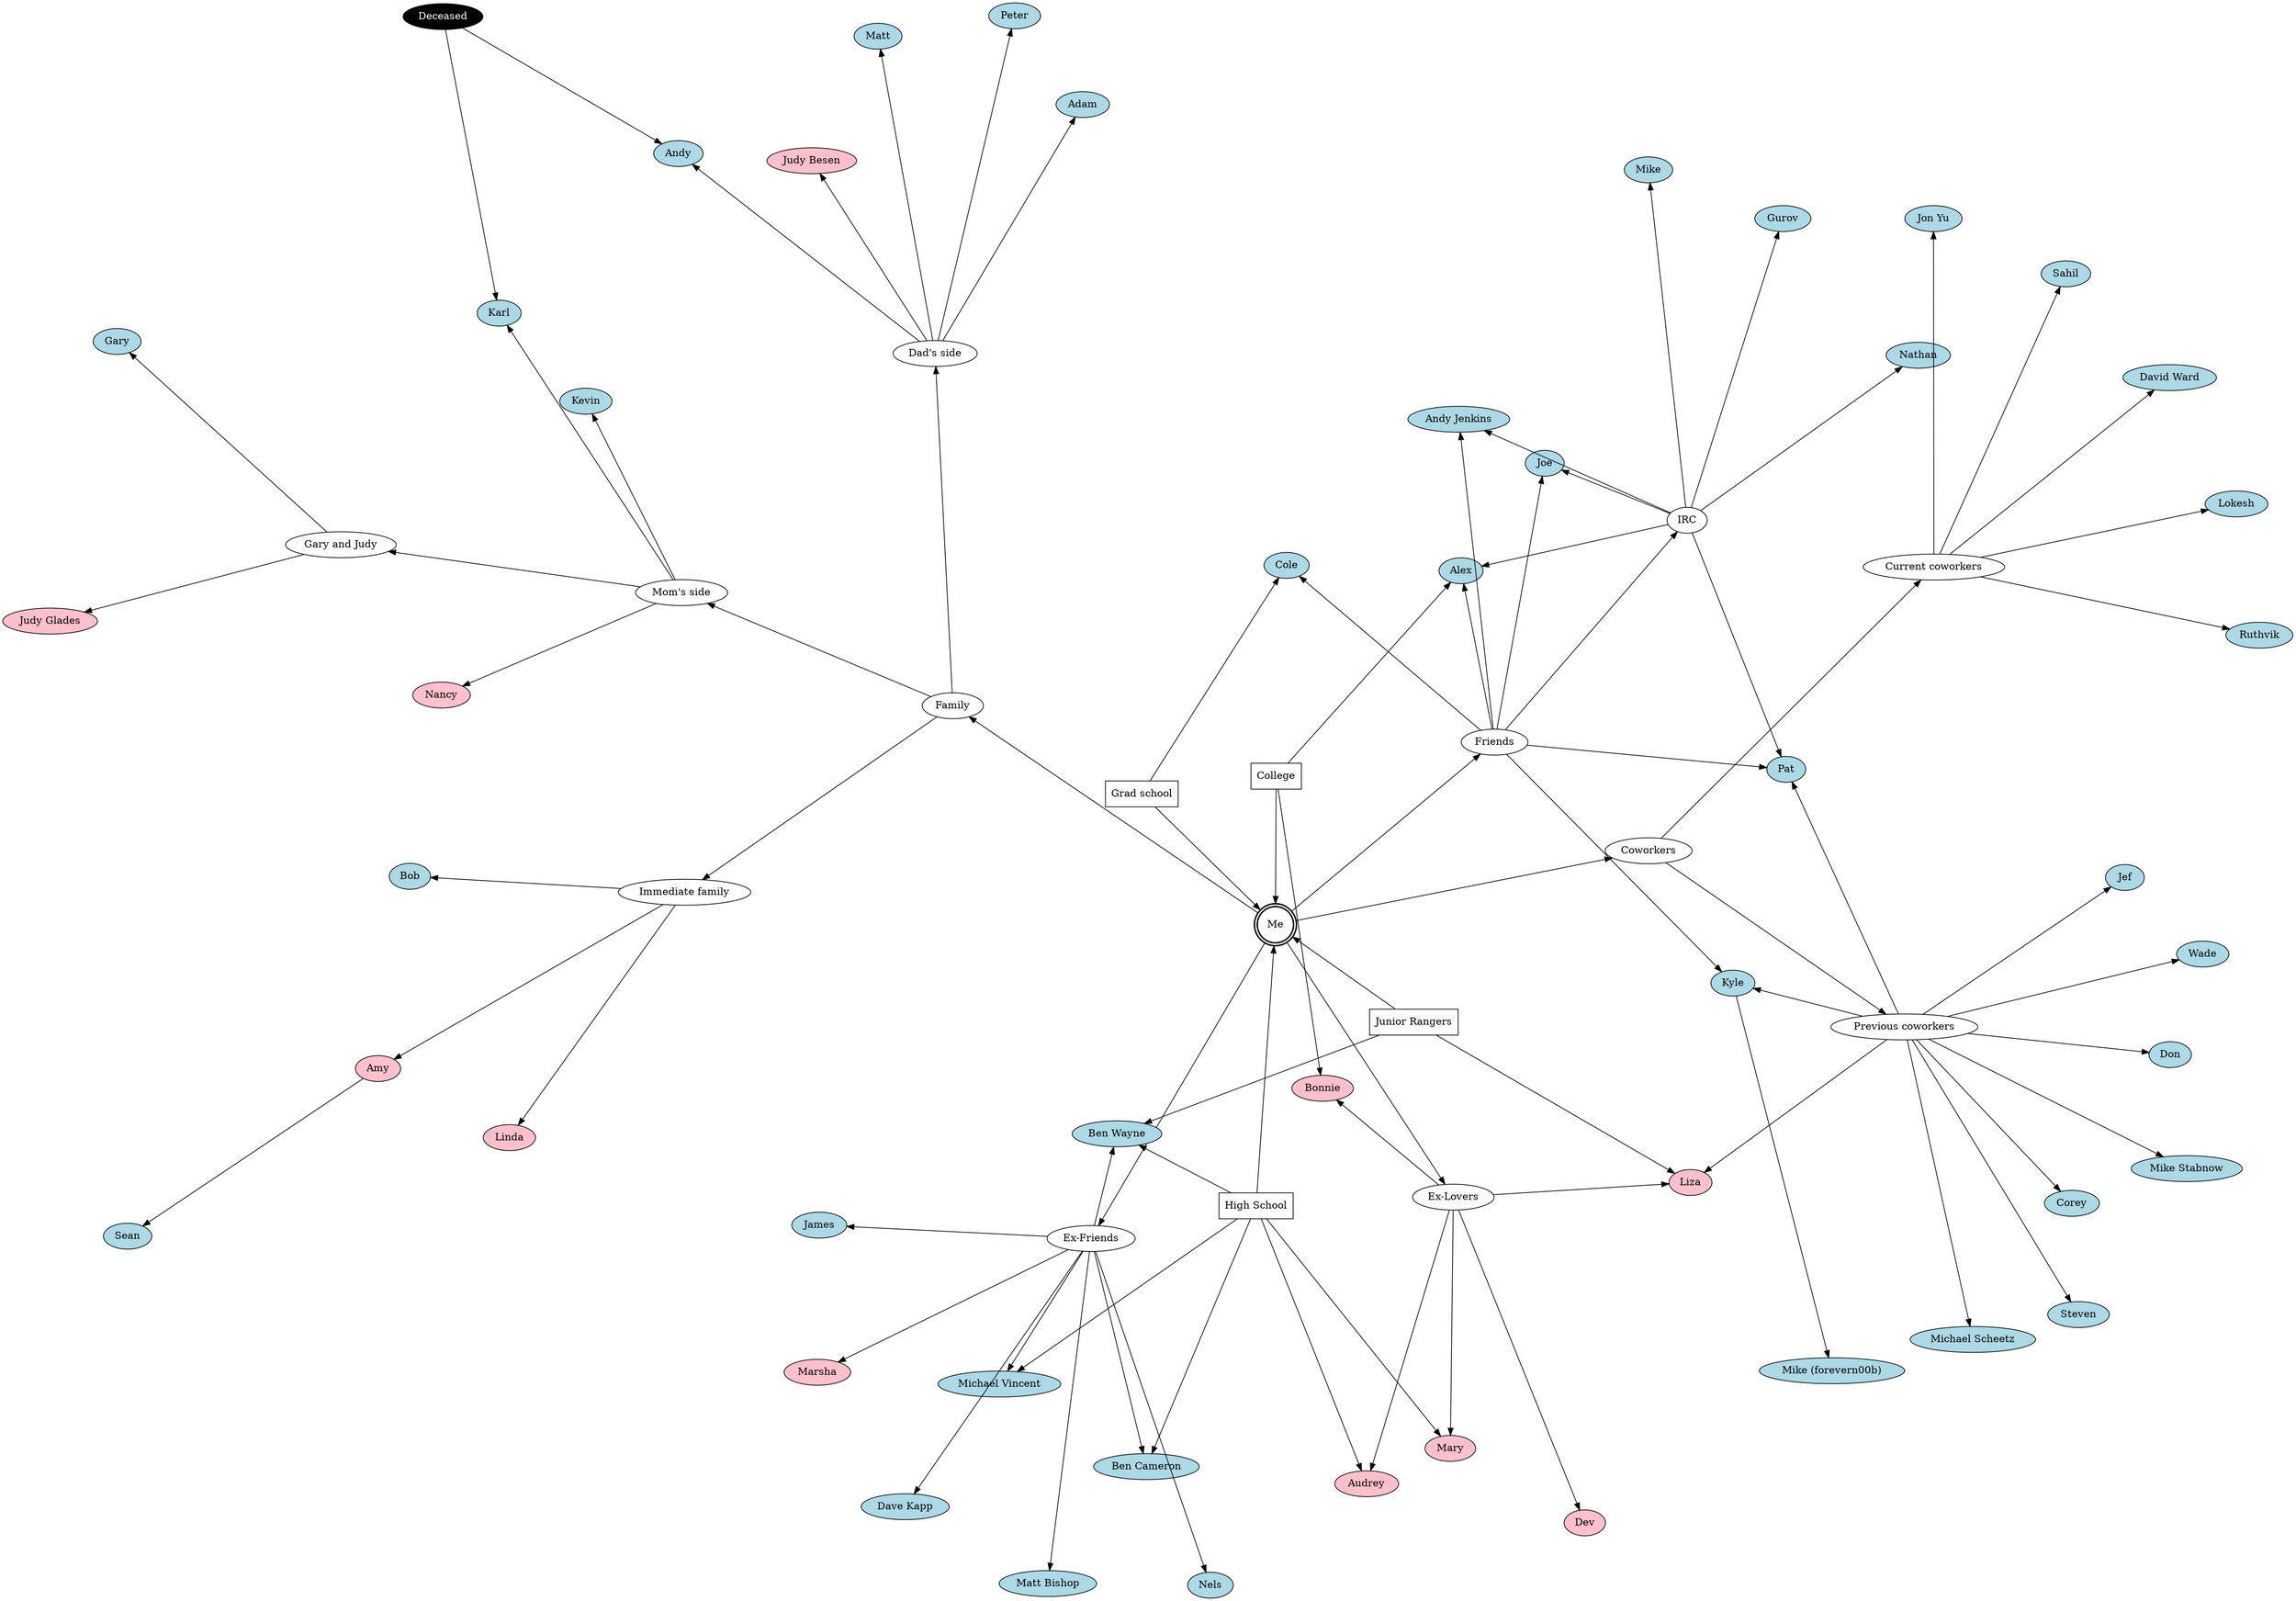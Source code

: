 digraph G {
    layout=neato;
    // overlap values: scale prism false voronoi scalexy compress 
    overlap=scalexy;

    Me [shape=doublecircle style=bold]

    Mary, Audrey, Bonnie, Liza, Marsha, Amy, Nancy, Linda, "Judy Besen", "Judy Glades", Dev [style=filled fillcolor=pink]

    Nels, Alex, Mike, "Ben Cameron", "Dave Kapp", "Ben Wayne", "James", "Andy", "Andy Jenkins" [style=filled fillcolor=lightblue]
    Cole, Pat, Joe, "Michael Vincent", Kyle, Wade, Corey, Steven, "Mike (forevern00b)", Jef [style=filled fillcolor=lightblue]
    "Mike Stabnow", "Jon Yu", "Sahil", "Lokesh", "Ruthvik", "David Ward", Adam, Karl, Matt, Peter [style=filled fillcolor=lightblue]
    Kevin, Sean, Bob, Gary, "Michael Scheetz", Don, "Matt Bishop", Gurov, Nathan [style=filled fillcolor=lightblue]

    Deceased [style=filled fillcolor=black fontcolor=white]

    Me -> Friends, Family, Coworkers
    Coworkers -> "Current coworkers"
    Coworkers -> "Previous coworkers"
    Me -> "Ex-Friends"
    Me -> "Ex-Lovers"

    "Ex-Lovers" -> Mary, Audrey, Bonnie, Liza, Dev

    Family -> "Immediate family", "Mom's side", "Dad's side"
    "Mom's side" -> "Gary and Judy"
    "Immediate family" -> Amy, Bob, Linda
    "Gary and Judy" -> Gary, "Judy Glades"
    "Mom's side" -> Nancy, Kevin, Karl
    "Dad's side" -> Adam, Matt, Peter, Andy, "Judy Besen"

    Deceased -> Andy, Karl

    Amy -> Sean

    Friends -> Alex, Joe, Kyle, Pat, "Andy Jenkins", Cole, IRC
    IRC -> Mike, Alex, Joe, Pat, "Andy Jenkins", Nathan, Gurov

    "Ex-Friends" -> "Michael Vincent", "Ben Wayne", "Ben Cameron", James, Nels, Marsha, "Dave Kapp", "Matt Bishop"

    Kyle -> "Mike (forevern00b)"

    "Previous coworkers" -> Steven, Jef, Corey, Wade, "Mike Stabnow", Kyle, Don, "Michael Scheetz", Liza, Pat

    "Current coworkers" -> "David Ward", Sahil, "Jon Yu", Ruthvik, Lokesh

    "Junior Rangers" [shape=box]
    "Junior Rangers" -> Me, Liza, "Ben Wayne"
    "High School" [shape=box]
    "High School" -> Me, Audrey, Mary, "Michael Vincent", "Ben Wayne", "Ben Cameron"

    College [shape=box]
    College -> Me, Bonnie, Alex

    "Grad school" [shape=box]
    "Grad school" -> Me, Cole
}
